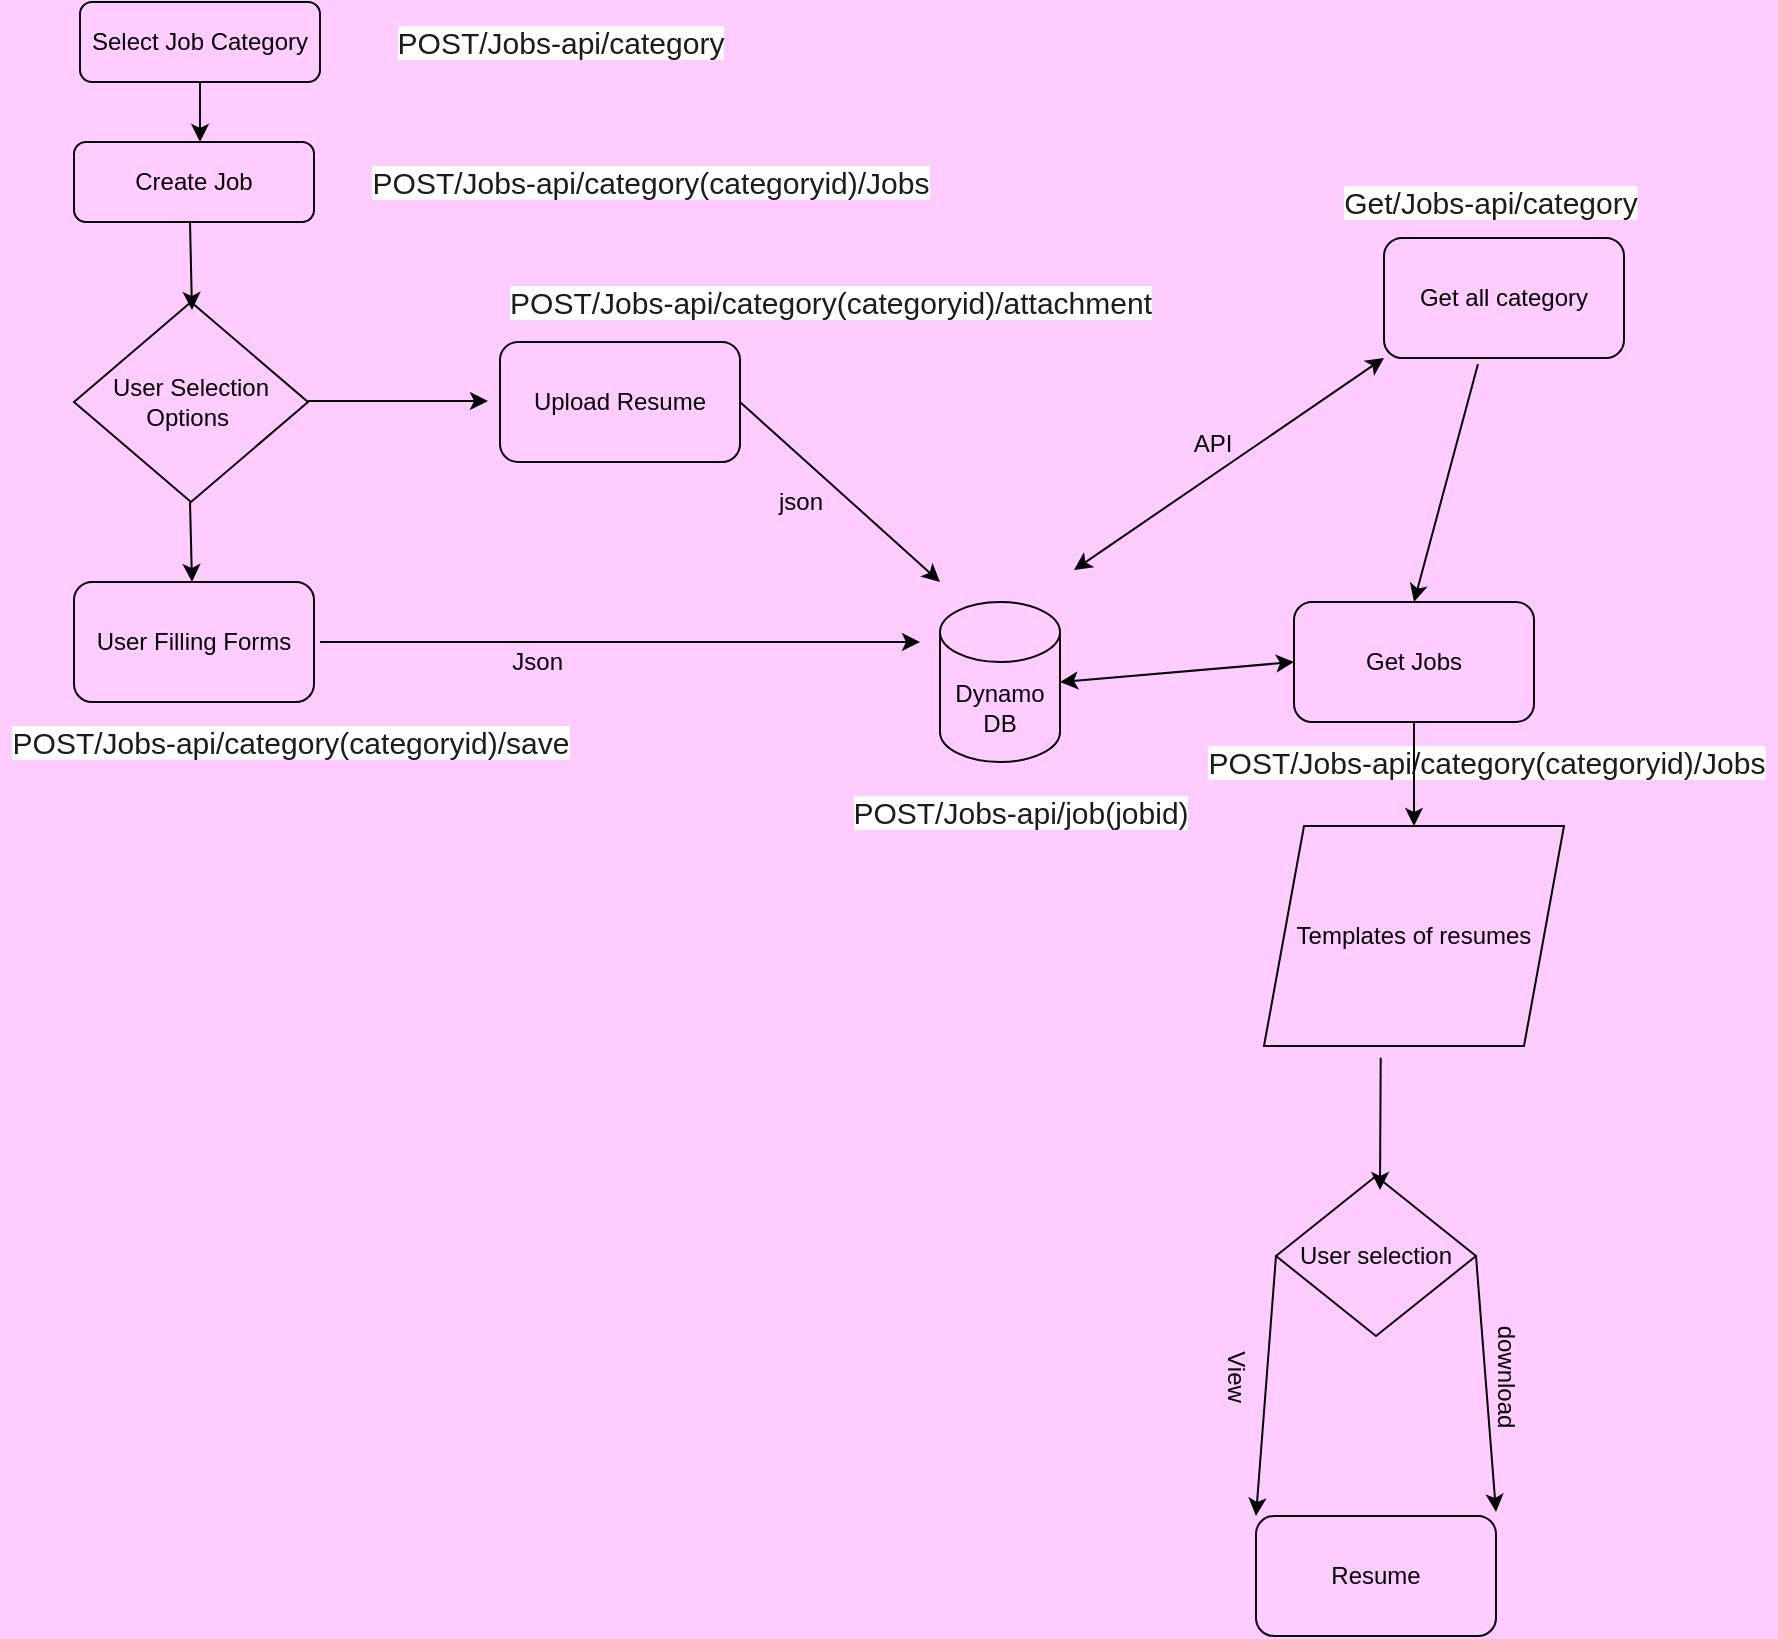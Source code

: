 <mxfile>
    <diagram id="bhrFl_7Fz3YckQ_uN9jk" name="Page-1">
        <mxGraphModel dx="820" dy="493" grid="0" gridSize="10" guides="1" tooltips="1" connect="1" arrows="1" fold="1" page="1" pageScale="1" pageWidth="850" pageHeight="1100" background="#FFCCFF" math="0" shadow="0">
            <root>
                <mxCell id="0"/>
                <mxCell id="1" parent="0"/>
                <mxCell id="WBQRIftdfCf0O3x122vo-1" value="Select Job Category" style="rounded=1;whiteSpace=wrap;html=1;fillColor=none;fontColor=#000000;labelBorderColor=none;strokeColor=#000000;" parent="1" vertex="1">
                    <mxGeometry x="50" y="20" width="120" height="40" as="geometry"/>
                </mxCell>
                <mxCell id="WBQRIftdfCf0O3x122vo-2" value="Create Job" style="rounded=1;whiteSpace=wrap;html=1;strokeColor=#000000;fillColor=none;fontColor=#000000;" parent="1" vertex="1">
                    <mxGeometry x="47" y="90" width="120" height="40" as="geometry"/>
                </mxCell>
                <mxCell id="WBQRIftdfCf0O3x122vo-3" value="" style="endArrow=classic;html=1;exitX=0.5;exitY=1;exitDx=0;exitDy=0;strokeColor=#000000;" parent="1" source="WBQRIftdfCf0O3x122vo-1" edge="1">
                    <mxGeometry width="50" height="50" relative="1" as="geometry">
                        <mxPoint x="400" y="320" as="sourcePoint"/>
                        <mxPoint x="110" y="90" as="targetPoint"/>
                    </mxGeometry>
                </mxCell>
                <mxCell id="WBQRIftdfCf0O3x122vo-4" value="User Selection Options&amp;nbsp;" style="rhombus;whiteSpace=wrap;html=1;fontColor=#000000;strokeColor=#000000;fillColor=none;" parent="1" vertex="1">
                    <mxGeometry x="47" y="170" width="117" height="100" as="geometry"/>
                </mxCell>
                <mxCell id="WBQRIftdfCf0O3x122vo-5" value="" style="endArrow=classic;html=1;exitX=0.5;exitY=1;exitDx=0;exitDy=0;strokeColor=#000000;" parent="1" edge="1">
                    <mxGeometry width="50" height="50" relative="1" as="geometry">
                        <mxPoint x="105" y="130" as="sourcePoint"/>
                        <mxPoint x="106" y="174" as="targetPoint"/>
                    </mxGeometry>
                </mxCell>
                <mxCell id="WBQRIftdfCf0O3x122vo-6" value="User Filling Forms" style="rounded=1;whiteSpace=wrap;html=1;fontColor=#000000;strokeColor=#000000;fillColor=none;" parent="1" vertex="1">
                    <mxGeometry x="47" y="310" width="120" height="60" as="geometry"/>
                </mxCell>
                <mxCell id="WBQRIftdfCf0O3x122vo-7" value="Upload Resume" style="rounded=1;whiteSpace=wrap;html=1;strokeColor=#000000;fillColor=none;fontColor=#000000;" parent="1" vertex="1">
                    <mxGeometry x="260" y="190" width="120" height="60" as="geometry"/>
                </mxCell>
                <mxCell id="WBQRIftdfCf0O3x122vo-8" value="" style="endArrow=classic;html=1;strokeColor=#000000;" parent="1" edge="1">
                    <mxGeometry width="50" height="50" relative="1" as="geometry">
                        <mxPoint x="164" y="219.5" as="sourcePoint"/>
                        <mxPoint x="254" y="219.5" as="targetPoint"/>
                    </mxGeometry>
                </mxCell>
                <mxCell id="WBQRIftdfCf0O3x122vo-9" value="" style="endArrow=classic;html=1;strokeColor=#000000;" parent="1" edge="1">
                    <mxGeometry width="50" height="50" relative="1" as="geometry">
                        <mxPoint x="105" y="270" as="sourcePoint"/>
                        <mxPoint x="106" y="310" as="targetPoint"/>
                    </mxGeometry>
                </mxCell>
                <mxCell id="WBQRIftdfCf0O3x122vo-11" value="&lt;span style=&quot;color: rgb(29 , 28 , 29) ; font-family: , &amp;#34;applelogo&amp;#34; , sans-serif ; font-size: 15px ; text-align: left ; background-color: rgb(255 , 255 , 255)&quot;&gt;POST/Jobs-api/category(categoryid)/Jobs&lt;/span&gt;" style="text;html=1;align=center;verticalAlign=middle;resizable=0;points=[];autosize=1;strokeColor=none;" parent="1" vertex="1">
                    <mxGeometry x="190" y="100" width="290" height="20" as="geometry"/>
                </mxCell>
                <mxCell id="WBQRIftdfCf0O3x122vo-12" value="&lt;span style=&quot;color: rgb(29 , 28 , 29) ; font-family: , &amp;#34;applelogo&amp;#34; , sans-serif ; font-size: 15px ; text-align: left ; background-color: rgb(255 , 255 , 255)&quot;&gt;POST/Jobs-api/category&lt;br&gt;&lt;/span&gt;" style="text;html=1;align=center;verticalAlign=middle;resizable=0;points=[];autosize=1;strokeColor=none;" parent="1" vertex="1">
                    <mxGeometry x="200" y="30" width="180" height="20" as="geometry"/>
                </mxCell>
                <mxCell id="WBQRIftdfCf0O3x122vo-13" value="&lt;span style=&quot;color: rgb(29 , 28 , 29) ; font-family: , &amp;#34;applelogo&amp;#34; , sans-serif ; font-size: 15px ; text-align: left ; background-color: rgb(255 , 255 , 255)&quot;&gt;POST/Jobs-api/category(categoryid)/attachment&lt;/span&gt;" style="text;html=1;align=center;verticalAlign=middle;resizable=0;points=[];autosize=1;strokeColor=none;" parent="1" vertex="1">
                    <mxGeometry x="255" y="160" width="340" height="20" as="geometry"/>
                </mxCell>
                <mxCell id="WBQRIftdfCf0O3x122vo-14" value="&lt;span style=&quot;color: rgb(29 , 28 , 29) ; font-family: , &amp;#34;applelogo&amp;#34; , sans-serif ; font-size: 15px ; text-align: left ; background-color: rgb(255 , 255 , 255)&quot;&gt;POST/Jobs-api/category(categoryid)/save&lt;/span&gt;" style="text;html=1;align=center;verticalAlign=middle;resizable=0;points=[];autosize=1;strokeColor=none;" parent="1" vertex="1">
                    <mxGeometry x="10" y="380" width="290" height="20" as="geometry"/>
                </mxCell>
                <mxCell id="WBQRIftdfCf0O3x122vo-17" value="" style="endArrow=classic;html=1;strokeColor=#000000;" parent="1" edge="1">
                    <mxGeometry width="50" height="50" relative="1" as="geometry">
                        <mxPoint x="380" y="220" as="sourcePoint"/>
                        <mxPoint x="480" y="310" as="targetPoint"/>
                    </mxGeometry>
                </mxCell>
                <mxCell id="WBQRIftdfCf0O3x122vo-18" value="" style="endArrow=classic;html=1;strokeColor=#000000;" parent="1" edge="1">
                    <mxGeometry width="50" height="50" relative="1" as="geometry">
                        <mxPoint x="170" y="340" as="sourcePoint"/>
                        <mxPoint x="470" y="340" as="targetPoint"/>
                    </mxGeometry>
                </mxCell>
                <mxCell id="WBQRIftdfCf0O3x122vo-20" value="Dynamo&lt;br&gt;DB" style="shape=cylinder3;whiteSpace=wrap;html=1;boundedLbl=1;backgroundOutline=1;size=15;fontColor=#000000;strokeColor=#000000;fillColor=none;" parent="1" vertex="1">
                    <mxGeometry x="480" y="320" width="60" height="80" as="geometry"/>
                </mxCell>
                <mxCell id="WBQRIftdfCf0O3x122vo-21" value="Json&amp;nbsp;" style="text;html=1;align=center;verticalAlign=middle;resizable=0;points=[];autosize=1;strokeColor=none;fontColor=#000000;" parent="1" vertex="1">
                    <mxGeometry x="260" y="340" width="40" height="20" as="geometry"/>
                </mxCell>
                <mxCell id="WBQRIftdfCf0O3x122vo-22" value="json" style="text;html=1;align=center;verticalAlign=middle;resizable=0;points=[];autosize=1;strokeColor=none;" parent="1" vertex="1">
                    <mxGeometry x="390" y="260" width="40" height="20" as="geometry"/>
                </mxCell>
                <mxCell id="WBQRIftdfCf0O3x122vo-23" value="&lt;span style=&quot;color: rgb(29 , 28 , 29) ; font-family: , &amp;#34;applelogo&amp;#34; , sans-serif ; font-size: 15px ; text-align: left ; background-color: rgb(255 , 255 , 255)&quot;&gt;POST/Jobs-api/job(jobid)&lt;/span&gt;" style="text;html=1;align=center;verticalAlign=middle;resizable=0;points=[];autosize=1;strokeColor=none;" parent="1" vertex="1">
                    <mxGeometry x="430" y="415" width="180" height="20" as="geometry"/>
                </mxCell>
                <mxCell id="WBQRIftdfCf0O3x122vo-24" value="Get Jobs" style="rounded=1;whiteSpace=wrap;html=1;strokeColor=#000000;fillColor=none;fontColor=#000000;" parent="1" vertex="1">
                    <mxGeometry x="657" y="320" width="120" height="60" as="geometry"/>
                </mxCell>
                <mxCell id="WBQRIftdfCf0O3x122vo-25" value="Templates of resumes" style="shape=parallelogram;perimeter=parallelogramPerimeter;whiteSpace=wrap;html=1;fixedSize=1;fontColor=#000000;strokeColor=#000000;fillColor=none;" parent="1" vertex="1">
                    <mxGeometry x="642" y="432" width="150" height="110" as="geometry"/>
                </mxCell>
                <mxCell id="WBQRIftdfCf0O3x122vo-26" value="" style="shape=image;html=1;verticalAlign=top;verticalLabelPosition=bottom;labelBackgroundColor=#ffffff;imageAspect=0;aspect=fixed;image=https://cdn3.iconfinder.com/data/icons/brands-applications/512/Doc_B-128.png" parent="1" vertex="1">
                    <mxGeometry x="690" y="497" width="34" height="34" as="geometry"/>
                </mxCell>
                <mxCell id="WBQRIftdfCf0O3x122vo-27" value="" style="shape=image;html=1;verticalAlign=top;verticalLabelPosition=bottom;labelBackgroundColor=#ffffff;imageAspect=0;aspect=fixed;image=https://cdn4.iconfinder.com/data/icons/logos-and-brands/512/27_Pdf_File_Type_Adobe_logo_logos-128.png" parent="1" vertex="1">
                    <mxGeometry x="747" y="497" width="30" height="30" as="geometry"/>
                </mxCell>
                <mxCell id="WBQRIftdfCf0O3x122vo-28" value="&lt;span style=&quot;color: rgb(29 , 28 , 29) ; font-family: , &amp;#34;applelogo&amp;#34; , sans-serif ; font-size: 15px ; text-align: left ; background-color: rgb(255 , 255 , 255)&quot;&gt;POST/Jobs-api/category(categoryid)/Jobs&lt;/span&gt;" style="text;html=1;align=center;verticalAlign=middle;resizable=0;points=[];autosize=1;strokeColor=none;" parent="1" vertex="1">
                    <mxGeometry x="608" y="390" width="290" height="20" as="geometry"/>
                </mxCell>
                <mxCell id="WBQRIftdfCf0O3x122vo-29" value="" style="endArrow=classic;startArrow=classic;html=1;exitX=1;exitY=0.5;exitDx=0;exitDy=0;exitPerimeter=0;entryX=0;entryY=0.5;entryDx=0;entryDy=0;strokeColor=#000000;" parent="1" source="WBQRIftdfCf0O3x122vo-20" target="WBQRIftdfCf0O3x122vo-24" edge="1">
                    <mxGeometry width="50" height="50" relative="1" as="geometry">
                        <mxPoint x="330" y="180" as="sourcePoint"/>
                        <mxPoint x="329.2" y="93.42" as="targetPoint"/>
                    </mxGeometry>
                </mxCell>
                <mxCell id="WBQRIftdfCf0O3x122vo-30" value="" style="endArrow=classic;html=1;exitX=0.5;exitY=1;exitDx=0;exitDy=0;entryX=0.5;entryY=0;entryDx=0;entryDy=0;strokeColor=#000000;" parent="1" source="WBQRIftdfCf0O3x122vo-24" target="WBQRIftdfCf0O3x122vo-25" edge="1">
                    <mxGeometry width="50" height="50" relative="1" as="geometry">
                        <mxPoint x="400" y="60" as="sourcePoint"/>
                        <mxPoint x="526.6" y="138.698" as="targetPoint"/>
                    </mxGeometry>
                </mxCell>
                <mxCell id="WBQRIftdfCf0O3x122vo-31" value="Resume" style="rounded=1;whiteSpace=wrap;html=1;fontColor=#000000;strokeColor=#000000;fillColor=none;" parent="1" vertex="1">
                    <mxGeometry x="638" y="777" width="120" height="60" as="geometry"/>
                </mxCell>
                <mxCell id="WBQRIftdfCf0O3x122vo-32" value="User selection" style="rhombus;whiteSpace=wrap;html=1;strokeColor=#000000;fillColor=none;fontColor=#000000;" parent="1" vertex="1">
                    <mxGeometry x="648" y="607" width="100" height="80" as="geometry"/>
                </mxCell>
                <mxCell id="WBQRIftdfCf0O3x122vo-33" value="" style="endArrow=classic;html=1;exitX=0;exitY=0.5;exitDx=0;exitDy=0;entryX=0;entryY=0;entryDx=0;entryDy=0;strokeColor=#000000;" parent="1" source="WBQRIftdfCf0O3x122vo-32" target="WBQRIftdfCf0O3x122vo-31" edge="1">
                    <mxGeometry width="50" height="50" relative="1" as="geometry">
                        <mxPoint x="538" y="597" as="sourcePoint"/>
                        <mxPoint x="588" y="547" as="targetPoint"/>
                    </mxGeometry>
                </mxCell>
                <mxCell id="WBQRIftdfCf0O3x122vo-34" value="" style="endArrow=classic;html=1;exitX=1;exitY=0.5;exitDx=0;exitDy=0;strokeColor=#000000;" parent="1" source="WBQRIftdfCf0O3x122vo-32" edge="1">
                    <mxGeometry width="50" height="50" relative="1" as="geometry">
                        <mxPoint x="538" y="597" as="sourcePoint"/>
                        <mxPoint x="758" y="775" as="targetPoint"/>
                    </mxGeometry>
                </mxCell>
                <mxCell id="WBQRIftdfCf0O3x122vo-35" value="View" style="text;html=1;align=center;verticalAlign=middle;resizable=0;points=[];autosize=1;strokeColor=none;rotation=90;fontColor=#000000;" parent="1" vertex="1">
                    <mxGeometry x="608" y="697" width="40" height="20" as="geometry"/>
                </mxCell>
                <mxCell id="WBQRIftdfCf0O3x122vo-36" value="download" style="text;html=1;align=center;verticalAlign=middle;resizable=0;points=[];autosize=1;strokeColor=none;rotation=90;fontColor=#000000;" parent="1" vertex="1">
                    <mxGeometry x="728" y="697" width="70" height="20" as="geometry"/>
                </mxCell>
                <mxCell id="WBQRIftdfCf0O3x122vo-37" value="" style="endArrow=classic;html=1;entryX=0.5;entryY=0;entryDx=0;entryDy=0;exitX=0.389;exitY=1.053;exitDx=0;exitDy=0;exitPerimeter=0;strokeColor=#000000;" parent="1" source="WBQRIftdfCf0O3x122vo-25" edge="1">
                    <mxGeometry width="50" height="50" relative="1" as="geometry">
                        <mxPoint x="700" y="527" as="sourcePoint"/>
                        <mxPoint x="700" y="614" as="targetPoint"/>
                    </mxGeometry>
                </mxCell>
                <mxCell id="WBQRIftdfCf0O3x122vo-38" value="Get all category" style="rounded=1;whiteSpace=wrap;html=1;strokeColor=#000000;fontColor=#000000;fillColor=none;" parent="1" vertex="1">
                    <mxGeometry x="702" y="138" width="120" height="60" as="geometry"/>
                </mxCell>
                <mxCell id="WBQRIftdfCf0O3x122vo-39" value="" style="endArrow=classic;startArrow=classic;html=1;entryX=0;entryY=1;entryDx=0;entryDy=0;strokeColor=#000000;" parent="1" target="WBQRIftdfCf0O3x122vo-38" edge="1">
                    <mxGeometry width="50" height="50" relative="1" as="geometry">
                        <mxPoint x="547" y="304" as="sourcePoint"/>
                        <mxPoint x="597" y="254" as="targetPoint"/>
                    </mxGeometry>
                </mxCell>
                <mxCell id="WBQRIftdfCf0O3x122vo-40" value="&lt;span style=&quot;color: rgb(29 , 28 , 29) ; font-family: , &amp;#34;applelogo&amp;#34; , sans-serif ; font-size: 15px ; text-align: left ; background-color: rgb(255 , 255 , 255)&quot;&gt;Get/Jobs-api/category&lt;br&gt;&lt;/span&gt;" style="text;html=1;align=center;verticalAlign=middle;resizable=0;points=[];autosize=1;strokeColor=none;" parent="1" vertex="1">
                    <mxGeometry x="675" y="110" width="160" height="20" as="geometry"/>
                </mxCell>
                <mxCell id="WBQRIftdfCf0O3x122vo-41" value="" style="endArrow=classic;html=1;entryX=0.5;entryY=0;entryDx=0;entryDy=0;strokeColor=#000000;" parent="1" target="WBQRIftdfCf0O3x122vo-24" edge="1">
                    <mxGeometry width="50" height="50" relative="1" as="geometry">
                        <mxPoint x="749" y="201" as="sourcePoint"/>
                        <mxPoint x="449" y="303" as="targetPoint"/>
                    </mxGeometry>
                </mxCell>
                <mxCell id="WBQRIftdfCf0O3x122vo-42" value="API" style="text;html=1;align=center;verticalAlign=middle;resizable=0;points=[];autosize=1;strokeColor=none;fontColor=#000000;" parent="1" vertex="1">
                    <mxGeometry x="601" y="232" width="29" height="18" as="geometry"/>
                </mxCell>
            </root>
        </mxGraphModel>
    </diagram>
</mxfile>